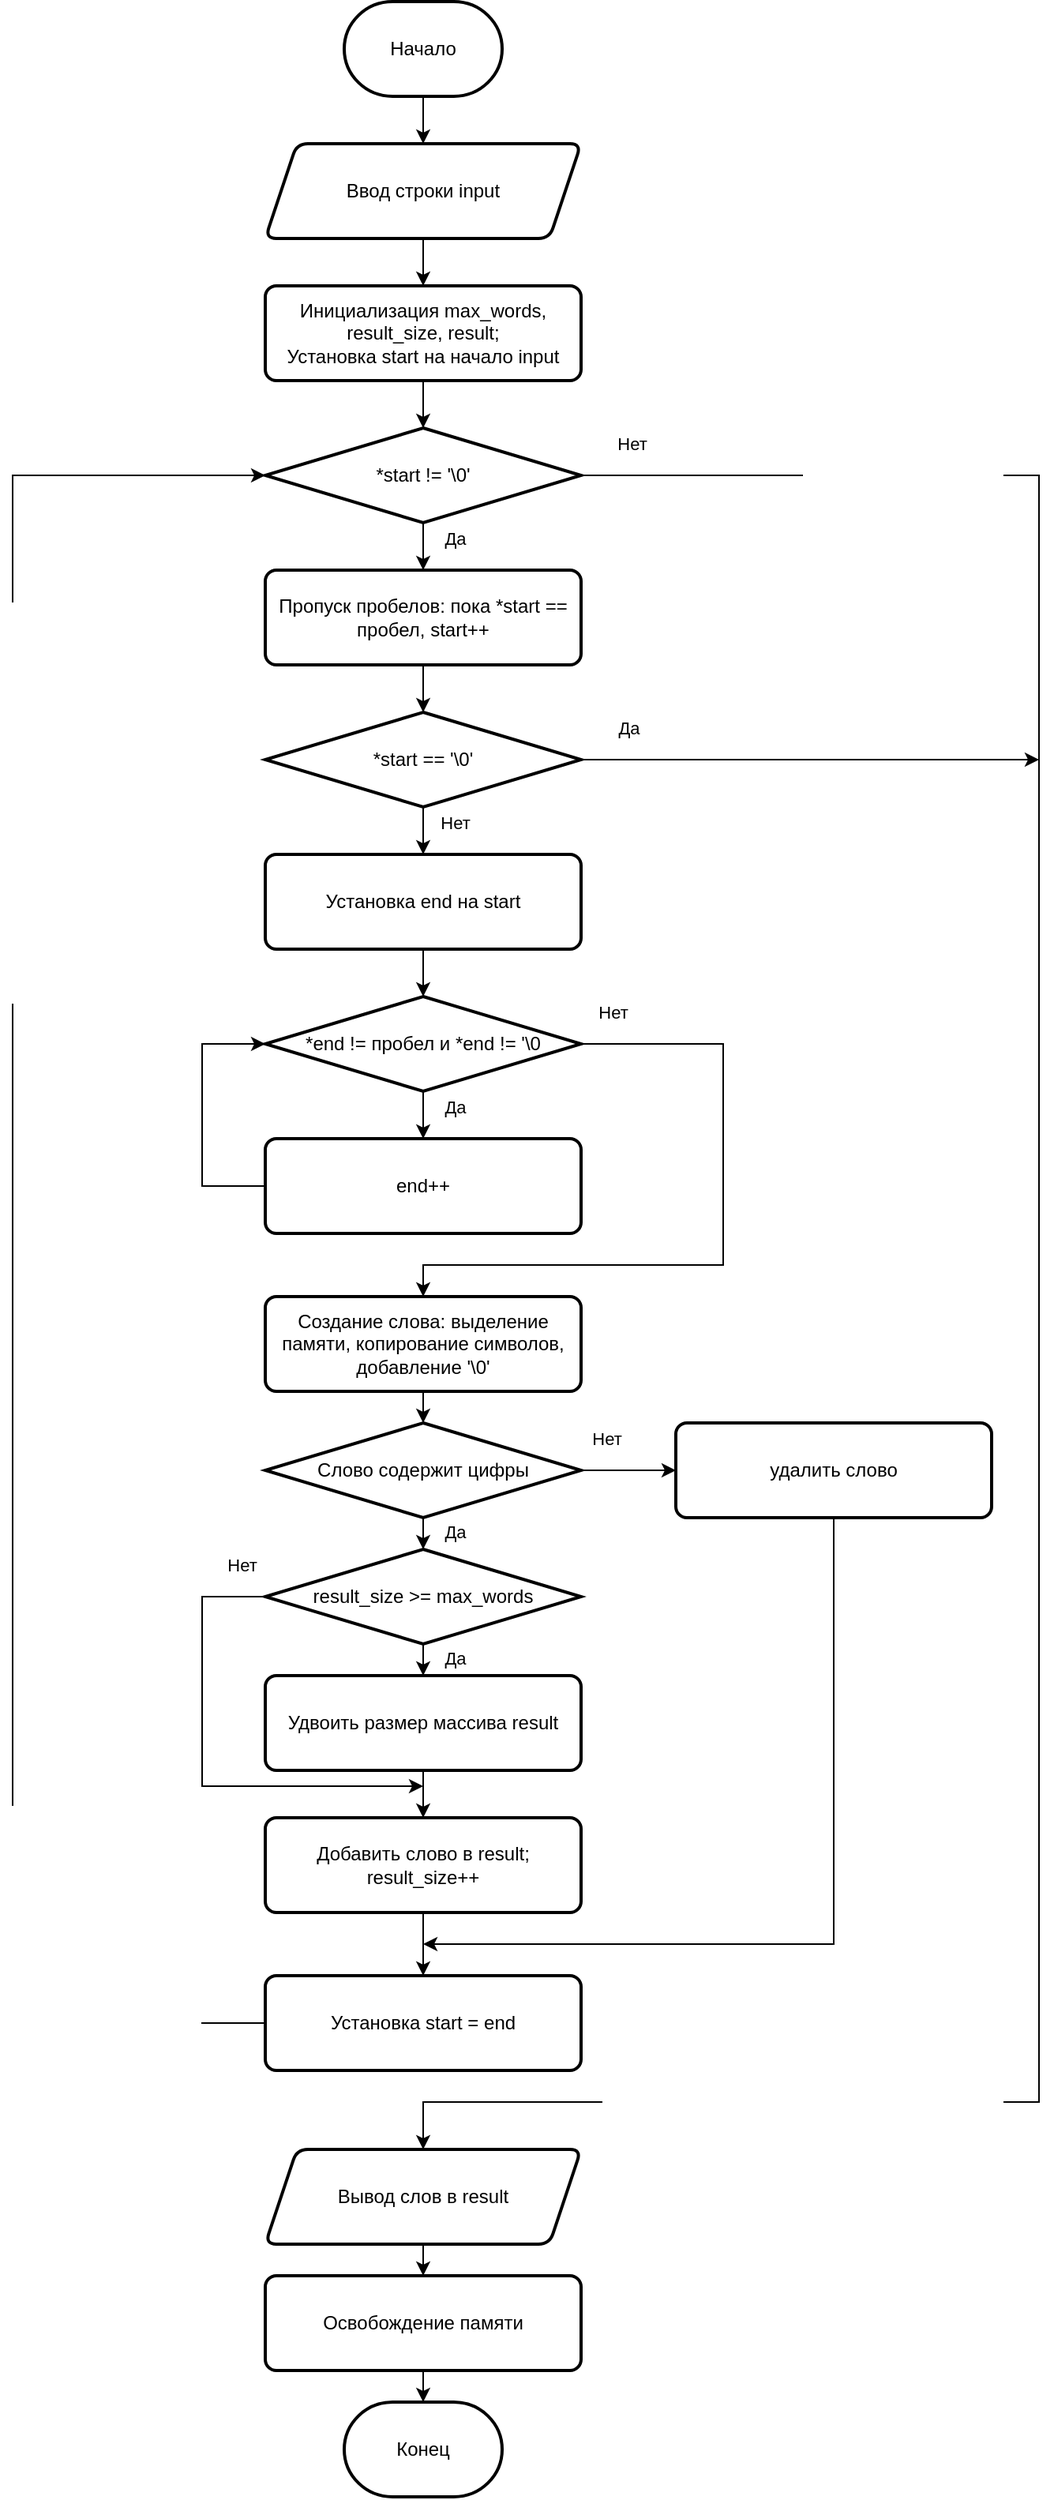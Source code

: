 <mxfile version="24.4.2" type="device">
  <diagram id="C5RBs43oDa-KdzZeNtuy" name="Page-1">
    <mxGraphModel dx="1366" dy="1927" grid="1" gridSize="10" guides="1" tooltips="1" connect="1" arrows="1" fold="1" page="1" pageScale="1" pageWidth="827" pageHeight="1169" math="0" shadow="0">
      <root>
        <mxCell id="WIyWlLk6GJQsqaUBKTNV-0" />
        <mxCell id="WIyWlLk6GJQsqaUBKTNV-1" parent="WIyWlLk6GJQsqaUBKTNV-0" />
        <mxCell id="SRNSHd6ge_EsEEtdElFu-2" value="" style="edgeStyle=orthogonalEdgeStyle;rounded=0;orthogonalLoop=1;jettySize=auto;html=1;" edge="1" parent="WIyWlLk6GJQsqaUBKTNV-1" source="S7_N-UKr1pL8a_zZHFVc-5" target="SRNSHd6ge_EsEEtdElFu-1">
          <mxGeometry relative="1" as="geometry" />
        </mxCell>
        <mxCell id="S7_N-UKr1pL8a_zZHFVc-5" value="Начало" style="strokeWidth=2;html=1;shape=mxgraph.flowchart.terminator;whiteSpace=wrap;" parent="WIyWlLk6GJQsqaUBKTNV-1" vertex="1">
          <mxGeometry x="360" y="-690" width="100" height="60" as="geometry" />
        </mxCell>
        <mxCell id="9ljaJpIGZ5TEdeZAWfaT-3" value="Конец" style="strokeWidth=2;html=1;shape=mxgraph.flowchart.terminator;whiteSpace=wrap;" parent="WIyWlLk6GJQsqaUBKTNV-1" vertex="1">
          <mxGeometry x="360" y="830" width="100" height="60" as="geometry" />
        </mxCell>
        <mxCell id="SRNSHd6ge_EsEEtdElFu-7" value="" style="edgeStyle=orthogonalEdgeStyle;rounded=0;orthogonalLoop=1;jettySize=auto;html=1;" edge="1" parent="WIyWlLk6GJQsqaUBKTNV-1" source="SRNSHd6ge_EsEEtdElFu-1" target="SRNSHd6ge_EsEEtdElFu-6">
          <mxGeometry relative="1" as="geometry" />
        </mxCell>
        <mxCell id="SRNSHd6ge_EsEEtdElFu-1" value="Ввод строки input" style="shape=parallelogram;perimeter=parallelogramPerimeter;whiteSpace=wrap;html=1;fixedSize=1;rounded=1;strokeColor=default;strokeWidth=2;align=center;verticalAlign=middle;arcSize=14;fontFamily=Helvetica;fontSize=12;fontColor=default;fillColor=default;" vertex="1" parent="WIyWlLk6GJQsqaUBKTNV-1">
          <mxGeometry x="310" y="-600" width="200" height="60" as="geometry" />
        </mxCell>
        <mxCell id="SRNSHd6ge_EsEEtdElFu-61" value="" style="edgeStyle=orthogonalEdgeStyle;rounded=0;orthogonalLoop=1;jettySize=auto;html=1;" edge="1" parent="WIyWlLk6GJQsqaUBKTNV-1" source="SRNSHd6ge_EsEEtdElFu-3" target="SRNSHd6ge_EsEEtdElFu-36">
          <mxGeometry relative="1" as="geometry" />
        </mxCell>
        <mxCell id="SRNSHd6ge_EsEEtdElFu-3" value="Вывод слов в result" style="shape=parallelogram;perimeter=parallelogramPerimeter;whiteSpace=wrap;html=1;fixedSize=1;rounded=1;strokeColor=default;strokeWidth=2;align=center;verticalAlign=middle;arcSize=14;fontFamily=Helvetica;fontSize=12;fontColor=default;fillColor=default;" vertex="1" parent="WIyWlLk6GJQsqaUBKTNV-1">
          <mxGeometry x="310" y="670" width="200" height="60" as="geometry" />
        </mxCell>
        <mxCell id="SRNSHd6ge_EsEEtdElFu-9" value="" style="edgeStyle=orthogonalEdgeStyle;rounded=0;orthogonalLoop=1;jettySize=auto;html=1;" edge="1" parent="WIyWlLk6GJQsqaUBKTNV-1" source="SRNSHd6ge_EsEEtdElFu-6" target="SRNSHd6ge_EsEEtdElFu-8">
          <mxGeometry relative="1" as="geometry" />
        </mxCell>
        <mxCell id="SRNSHd6ge_EsEEtdElFu-6" value="&lt;div&gt;Инициализация max_words, result_size, result;&lt;/div&gt;&lt;div&gt;Установка start на начало input&lt;/div&gt;" style="rounded=1;whiteSpace=wrap;html=1;absoluteArcSize=1;arcSize=14;strokeWidth=2;strokeColor=default;align=center;verticalAlign=middle;fillColor=default;" vertex="1" parent="WIyWlLk6GJQsqaUBKTNV-1">
          <mxGeometry x="310" y="-510" width="200" height="60" as="geometry" />
        </mxCell>
        <mxCell id="SRNSHd6ge_EsEEtdElFu-14" style="edgeStyle=orthogonalEdgeStyle;rounded=0;orthogonalLoop=1;jettySize=auto;html=1;entryX=0.5;entryY=0;entryDx=0;entryDy=0;" edge="1" parent="WIyWlLk6GJQsqaUBKTNV-1" source="SRNSHd6ge_EsEEtdElFu-8" target="SRNSHd6ge_EsEEtdElFu-10">
          <mxGeometry relative="1" as="geometry" />
        </mxCell>
        <mxCell id="SRNSHd6ge_EsEEtdElFu-44" value="Да" style="edgeLabel;html=1;align=center;verticalAlign=middle;resizable=0;points=[];" vertex="1" connectable="0" parent="SRNSHd6ge_EsEEtdElFu-14">
          <mxGeometry x="0.03" y="1" relative="1" as="geometry">
            <mxPoint x="21" y="-4" as="offset" />
          </mxGeometry>
        </mxCell>
        <mxCell id="SRNSHd6ge_EsEEtdElFu-37" style="edgeStyle=orthogonalEdgeStyle;rounded=0;orthogonalLoop=1;jettySize=auto;html=1;entryX=0.5;entryY=0;entryDx=0;entryDy=0;" edge="1" parent="WIyWlLk6GJQsqaUBKTNV-1" source="SRNSHd6ge_EsEEtdElFu-8" target="SRNSHd6ge_EsEEtdElFu-3">
          <mxGeometry relative="1" as="geometry">
            <Array as="points">
              <mxPoint x="800" y="-390" />
              <mxPoint x="800" y="640" />
              <mxPoint x="410" y="640" />
            </Array>
          </mxGeometry>
        </mxCell>
        <mxCell id="SRNSHd6ge_EsEEtdElFu-45" value="Нет" style="edgeLabel;html=1;align=center;verticalAlign=middle;resizable=0;points=[];" vertex="1" connectable="0" parent="SRNSHd6ge_EsEEtdElFu-37">
          <mxGeometry x="-0.959" y="2" relative="1" as="geometry">
            <mxPoint x="-4" y="-18" as="offset" />
          </mxGeometry>
        </mxCell>
        <mxCell id="SRNSHd6ge_EsEEtdElFu-8" value="&lt;p style=&quot;line-height: 80%;&quot;&gt;*start != &#39;\0&#39;&lt;br&gt;&lt;/p&gt;" style="strokeWidth=2;html=1;shape=mxgraph.flowchart.decision;whiteSpace=wrap;" vertex="1" parent="WIyWlLk6GJQsqaUBKTNV-1">
          <mxGeometry x="310" y="-420" width="200" height="60" as="geometry" />
        </mxCell>
        <mxCell id="SRNSHd6ge_EsEEtdElFu-10" value="Пропуск пробелов: пока *start == пробел, start++" style="rounded=1;whiteSpace=wrap;html=1;absoluteArcSize=1;arcSize=14;strokeWidth=2;strokeColor=default;align=center;verticalAlign=middle;fillColor=default;" vertex="1" parent="WIyWlLk6GJQsqaUBKTNV-1">
          <mxGeometry x="310" y="-330" width="200" height="60" as="geometry" />
        </mxCell>
        <mxCell id="SRNSHd6ge_EsEEtdElFu-20" value="" style="edgeStyle=orthogonalEdgeStyle;rounded=0;orthogonalLoop=1;jettySize=auto;html=1;" edge="1" parent="WIyWlLk6GJQsqaUBKTNV-1" source="SRNSHd6ge_EsEEtdElFu-11" target="SRNSHd6ge_EsEEtdElFu-16">
          <mxGeometry relative="1" as="geometry" />
        </mxCell>
        <mxCell id="SRNSHd6ge_EsEEtdElFu-47" value="Нет" style="edgeLabel;html=1;align=center;verticalAlign=middle;resizable=0;points=[];" vertex="1" connectable="0" parent="SRNSHd6ge_EsEEtdElFu-20">
          <mxGeometry x="-0.613" y="-1" relative="1" as="geometry">
            <mxPoint x="21" as="offset" />
          </mxGeometry>
        </mxCell>
        <mxCell id="SRNSHd6ge_EsEEtdElFu-43" style="edgeStyle=orthogonalEdgeStyle;rounded=0;orthogonalLoop=1;jettySize=auto;html=1;" edge="1" parent="WIyWlLk6GJQsqaUBKTNV-1" source="SRNSHd6ge_EsEEtdElFu-11">
          <mxGeometry relative="1" as="geometry">
            <mxPoint x="800" y="-210" as="targetPoint" />
          </mxGeometry>
        </mxCell>
        <mxCell id="SRNSHd6ge_EsEEtdElFu-46" value="Да" style="edgeLabel;html=1;align=center;verticalAlign=middle;resizable=0;points=[];" vertex="1" connectable="0" parent="SRNSHd6ge_EsEEtdElFu-43">
          <mxGeometry x="-0.788" y="2" relative="1" as="geometry">
            <mxPoint x="-1" y="-18" as="offset" />
          </mxGeometry>
        </mxCell>
        <mxCell id="SRNSHd6ge_EsEEtdElFu-11" value="&lt;p style=&quot;line-height: 80%;&quot;&gt;*start == &#39;\0&#39;&lt;br&gt;&lt;/p&gt;" style="strokeWidth=2;html=1;shape=mxgraph.flowchart.decision;whiteSpace=wrap;" vertex="1" parent="WIyWlLk6GJQsqaUBKTNV-1">
          <mxGeometry x="310" y="-240" width="200" height="60" as="geometry" />
        </mxCell>
        <mxCell id="SRNSHd6ge_EsEEtdElFu-15" style="edgeStyle=orthogonalEdgeStyle;rounded=0;orthogonalLoop=1;jettySize=auto;html=1;entryX=0.5;entryY=0;entryDx=0;entryDy=0;entryPerimeter=0;" edge="1" parent="WIyWlLk6GJQsqaUBKTNV-1" source="SRNSHd6ge_EsEEtdElFu-10" target="SRNSHd6ge_EsEEtdElFu-11">
          <mxGeometry relative="1" as="geometry" />
        </mxCell>
        <mxCell id="SRNSHd6ge_EsEEtdElFu-21" value="" style="edgeStyle=orthogonalEdgeStyle;rounded=0;orthogonalLoop=1;jettySize=auto;html=1;" edge="1" parent="WIyWlLk6GJQsqaUBKTNV-1" source="SRNSHd6ge_EsEEtdElFu-16" target="SRNSHd6ge_EsEEtdElFu-17">
          <mxGeometry relative="1" as="geometry" />
        </mxCell>
        <mxCell id="SRNSHd6ge_EsEEtdElFu-16" value="Установка end на start" style="rounded=1;whiteSpace=wrap;html=1;absoluteArcSize=1;arcSize=14;strokeWidth=2;strokeColor=default;align=center;verticalAlign=middle;fillColor=default;" vertex="1" parent="WIyWlLk6GJQsqaUBKTNV-1">
          <mxGeometry x="310" y="-150" width="200" height="60" as="geometry" />
        </mxCell>
        <mxCell id="SRNSHd6ge_EsEEtdElFu-22" value="" style="edgeStyle=orthogonalEdgeStyle;rounded=0;orthogonalLoop=1;jettySize=auto;html=1;" edge="1" parent="WIyWlLk6GJQsqaUBKTNV-1" source="SRNSHd6ge_EsEEtdElFu-17" target="SRNSHd6ge_EsEEtdElFu-18">
          <mxGeometry relative="1" as="geometry" />
        </mxCell>
        <mxCell id="SRNSHd6ge_EsEEtdElFu-48" value="Да" style="edgeLabel;html=1;align=center;verticalAlign=middle;resizable=0;points=[];" vertex="1" connectable="0" parent="SRNSHd6ge_EsEEtdElFu-22">
          <mxGeometry x="0.353" y="2" relative="1" as="geometry">
            <mxPoint x="18" y="-4" as="offset" />
          </mxGeometry>
        </mxCell>
        <mxCell id="SRNSHd6ge_EsEEtdElFu-24" style="edgeStyle=orthogonalEdgeStyle;rounded=0;orthogonalLoop=1;jettySize=auto;html=1;entryX=0.5;entryY=0;entryDx=0;entryDy=0;" edge="1" parent="WIyWlLk6GJQsqaUBKTNV-1" source="SRNSHd6ge_EsEEtdElFu-17" target="SRNSHd6ge_EsEEtdElFu-23">
          <mxGeometry relative="1" as="geometry">
            <Array as="points">
              <mxPoint x="600" y="-30" />
              <mxPoint x="600" y="110" />
              <mxPoint x="410" y="110" />
            </Array>
          </mxGeometry>
        </mxCell>
        <mxCell id="SRNSHd6ge_EsEEtdElFu-49" value="Нет" style="edgeLabel;html=1;align=center;verticalAlign=middle;resizable=0;points=[];" vertex="1" connectable="0" parent="SRNSHd6ge_EsEEtdElFu-24">
          <mxGeometry x="-0.864" y="-2" relative="1" as="geometry">
            <mxPoint x="-10" y="-22" as="offset" />
          </mxGeometry>
        </mxCell>
        <mxCell id="SRNSHd6ge_EsEEtdElFu-17" value="&lt;p style=&quot;line-height: 80%;&quot;&gt;*end != пробел и *end != &#39;\0&lt;br&gt;&lt;/p&gt;" style="strokeWidth=2;html=1;shape=mxgraph.flowchart.decision;whiteSpace=wrap;" vertex="1" parent="WIyWlLk6GJQsqaUBKTNV-1">
          <mxGeometry x="310" y="-60" width="200" height="60" as="geometry" />
        </mxCell>
        <mxCell id="SRNSHd6ge_EsEEtdElFu-18" value="end++" style="rounded=1;whiteSpace=wrap;html=1;absoluteArcSize=1;arcSize=14;strokeWidth=2;strokeColor=default;align=center;verticalAlign=middle;fillColor=default;" vertex="1" parent="WIyWlLk6GJQsqaUBKTNV-1">
          <mxGeometry x="310" y="30" width="200" height="60" as="geometry" />
        </mxCell>
        <mxCell id="SRNSHd6ge_EsEEtdElFu-23" value="Создание слова: выделение памяти, копирование символов, добавление &#39;\0&#39;" style="rounded=1;whiteSpace=wrap;html=1;absoluteArcSize=1;arcSize=14;strokeWidth=2;strokeColor=default;align=center;verticalAlign=middle;fillColor=default;" vertex="1" parent="WIyWlLk6GJQsqaUBKTNV-1">
          <mxGeometry x="310" y="130" width="200" height="60" as="geometry" />
        </mxCell>
        <mxCell id="SRNSHd6ge_EsEEtdElFu-26" style="edgeStyle=orthogonalEdgeStyle;rounded=0;orthogonalLoop=1;jettySize=auto;html=1;entryX=0;entryY=0.5;entryDx=0;entryDy=0;entryPerimeter=0;" edge="1" parent="WIyWlLk6GJQsqaUBKTNV-1" source="SRNSHd6ge_EsEEtdElFu-18" target="SRNSHd6ge_EsEEtdElFu-17">
          <mxGeometry relative="1" as="geometry">
            <Array as="points">
              <mxPoint x="270" y="60" />
              <mxPoint x="270" y="-30" />
            </Array>
          </mxGeometry>
        </mxCell>
        <mxCell id="SRNSHd6ge_EsEEtdElFu-34" value="" style="edgeStyle=orthogonalEdgeStyle;rounded=0;orthogonalLoop=1;jettySize=auto;html=1;" edge="1" parent="WIyWlLk6GJQsqaUBKTNV-1" source="SRNSHd6ge_EsEEtdElFu-27" target="SRNSHd6ge_EsEEtdElFu-30">
          <mxGeometry relative="1" as="geometry" />
        </mxCell>
        <mxCell id="SRNSHd6ge_EsEEtdElFu-52" value="Нет" style="edgeLabel;html=1;align=center;verticalAlign=middle;resizable=0;points=[];" vertex="1" connectable="0" parent="SRNSHd6ge_EsEEtdElFu-34">
          <mxGeometry x="-0.472" y="-3" relative="1" as="geometry">
            <mxPoint y="-23" as="offset" />
          </mxGeometry>
        </mxCell>
        <mxCell id="SRNSHd6ge_EsEEtdElFu-27" value="&lt;p style=&quot;line-height: 80%;&quot;&gt;Слово содержит цифры&lt;br&gt;&lt;/p&gt;" style="strokeWidth=2;html=1;shape=mxgraph.flowchart.decision;whiteSpace=wrap;" vertex="1" parent="WIyWlLk6GJQsqaUBKTNV-1">
          <mxGeometry x="310" y="210" width="200" height="60" as="geometry" />
        </mxCell>
        <mxCell id="SRNSHd6ge_EsEEtdElFu-33" value="" style="edgeStyle=orthogonalEdgeStyle;rounded=0;orthogonalLoop=1;jettySize=auto;html=1;" edge="1" parent="WIyWlLk6GJQsqaUBKTNV-1" source="SRNSHd6ge_EsEEtdElFu-28" target="SRNSHd6ge_EsEEtdElFu-29">
          <mxGeometry relative="1" as="geometry" />
        </mxCell>
        <mxCell id="SRNSHd6ge_EsEEtdElFu-59" value="Да" style="edgeLabel;html=1;align=center;verticalAlign=middle;resizable=0;points=[];" vertex="1" connectable="0" parent="SRNSHd6ge_EsEEtdElFu-33">
          <mxGeometry x="0.641" relative="1" as="geometry">
            <mxPoint x="20" as="offset" />
          </mxGeometry>
        </mxCell>
        <mxCell id="SRNSHd6ge_EsEEtdElFu-57" style="edgeStyle=orthogonalEdgeStyle;rounded=0;orthogonalLoop=1;jettySize=auto;html=1;" edge="1" parent="WIyWlLk6GJQsqaUBKTNV-1" source="SRNSHd6ge_EsEEtdElFu-28">
          <mxGeometry relative="1" as="geometry">
            <mxPoint x="410" y="440" as="targetPoint" />
            <Array as="points">
              <mxPoint x="270" y="320" />
              <mxPoint x="270" y="440" />
            </Array>
          </mxGeometry>
        </mxCell>
        <mxCell id="SRNSHd6ge_EsEEtdElFu-58" value="Нет" style="edgeLabel;html=1;align=center;verticalAlign=middle;resizable=0;points=[];" vertex="1" connectable="0" parent="SRNSHd6ge_EsEEtdElFu-57">
          <mxGeometry x="-0.896" y="-1" relative="1" as="geometry">
            <mxPoint y="-19" as="offset" />
          </mxGeometry>
        </mxCell>
        <mxCell id="SRNSHd6ge_EsEEtdElFu-28" value="result_size &gt;= max_words" style="strokeWidth=2;html=1;shape=mxgraph.flowchart.decision;whiteSpace=wrap;" vertex="1" parent="WIyWlLk6GJQsqaUBKTNV-1">
          <mxGeometry x="310" y="290" width="200" height="60" as="geometry" />
        </mxCell>
        <mxCell id="SRNSHd6ge_EsEEtdElFu-55" value="" style="edgeStyle=orthogonalEdgeStyle;rounded=0;orthogonalLoop=1;jettySize=auto;html=1;" edge="1" parent="WIyWlLk6GJQsqaUBKTNV-1" source="SRNSHd6ge_EsEEtdElFu-29" target="SRNSHd6ge_EsEEtdElFu-54">
          <mxGeometry relative="1" as="geometry" />
        </mxCell>
        <mxCell id="SRNSHd6ge_EsEEtdElFu-29" value="&lt;div&gt;Удвоить размер массива result&lt;/div&gt;" style="rounded=1;whiteSpace=wrap;html=1;absoluteArcSize=1;arcSize=14;strokeWidth=2;strokeColor=default;align=center;verticalAlign=middle;fillColor=default;" vertex="1" parent="WIyWlLk6GJQsqaUBKTNV-1">
          <mxGeometry x="310" y="370" width="200" height="60" as="geometry" />
        </mxCell>
        <mxCell id="SRNSHd6ge_EsEEtdElFu-42" style="edgeStyle=orthogonalEdgeStyle;rounded=0;orthogonalLoop=1;jettySize=auto;html=1;" edge="1" parent="WIyWlLk6GJQsqaUBKTNV-1" source="SRNSHd6ge_EsEEtdElFu-30">
          <mxGeometry relative="1" as="geometry">
            <mxPoint x="410" y="540" as="targetPoint" />
            <Array as="points">
              <mxPoint x="670" y="540" />
              <mxPoint x="410" y="540" />
            </Array>
          </mxGeometry>
        </mxCell>
        <mxCell id="SRNSHd6ge_EsEEtdElFu-30" value="удалить слово" style="rounded=1;whiteSpace=wrap;html=1;absoluteArcSize=1;arcSize=14;strokeWidth=2;strokeColor=default;align=center;verticalAlign=middle;fillColor=default;" vertex="1" parent="WIyWlLk6GJQsqaUBKTNV-1">
          <mxGeometry x="570" y="210" width="200" height="60" as="geometry" />
        </mxCell>
        <mxCell id="SRNSHd6ge_EsEEtdElFu-32" style="edgeStyle=orthogonalEdgeStyle;rounded=0;orthogonalLoop=1;jettySize=auto;html=1;entryX=0.5;entryY=0;entryDx=0;entryDy=0;entryPerimeter=0;" edge="1" parent="WIyWlLk6GJQsqaUBKTNV-1" source="SRNSHd6ge_EsEEtdElFu-27" target="SRNSHd6ge_EsEEtdElFu-28">
          <mxGeometry relative="1" as="geometry" />
        </mxCell>
        <mxCell id="SRNSHd6ge_EsEEtdElFu-53" value="Да" style="edgeLabel;html=1;align=center;verticalAlign=middle;resizable=0;points=[];" vertex="1" connectable="0" parent="SRNSHd6ge_EsEEtdElFu-32">
          <mxGeometry x="0.61" relative="1" as="geometry">
            <mxPoint x="20" as="offset" />
          </mxGeometry>
        </mxCell>
        <mxCell id="SRNSHd6ge_EsEEtdElFu-35" value="Установка start = end" style="rounded=1;whiteSpace=wrap;html=1;absoluteArcSize=1;arcSize=14;strokeWidth=2;strokeColor=default;align=center;verticalAlign=middle;fillColor=default;" vertex="1" parent="WIyWlLk6GJQsqaUBKTNV-1">
          <mxGeometry x="310" y="560" width="200" height="60" as="geometry" />
        </mxCell>
        <mxCell id="SRNSHd6ge_EsEEtdElFu-62" value="" style="edgeStyle=orthogonalEdgeStyle;rounded=0;orthogonalLoop=1;jettySize=auto;html=1;" edge="1" parent="WIyWlLk6GJQsqaUBKTNV-1" source="SRNSHd6ge_EsEEtdElFu-36" target="9ljaJpIGZ5TEdeZAWfaT-3">
          <mxGeometry relative="1" as="geometry" />
        </mxCell>
        <mxCell id="SRNSHd6ge_EsEEtdElFu-36" value="Освобождение памяти" style="rounded=1;whiteSpace=wrap;html=1;absoluteArcSize=1;arcSize=14;strokeWidth=2;strokeColor=default;align=center;verticalAlign=middle;fillColor=default;" vertex="1" parent="WIyWlLk6GJQsqaUBKTNV-1">
          <mxGeometry x="310" y="750" width="200" height="60" as="geometry" />
        </mxCell>
        <mxCell id="SRNSHd6ge_EsEEtdElFu-38" style="edgeStyle=orthogonalEdgeStyle;rounded=0;orthogonalLoop=1;jettySize=auto;html=1;entryX=0;entryY=0.5;entryDx=0;entryDy=0;entryPerimeter=0;exitX=0;exitY=0.5;exitDx=0;exitDy=0;" edge="1" parent="WIyWlLk6GJQsqaUBKTNV-1" source="SRNSHd6ge_EsEEtdElFu-35" target="SRNSHd6ge_EsEEtdElFu-8">
          <mxGeometry relative="1" as="geometry">
            <Array as="points">
              <mxPoint x="150" y="590" />
              <mxPoint x="150" y="-390" />
            </Array>
          </mxGeometry>
        </mxCell>
        <mxCell id="SRNSHd6ge_EsEEtdElFu-51" style="edgeStyle=orthogonalEdgeStyle;rounded=0;orthogonalLoop=1;jettySize=auto;html=1;entryX=0.5;entryY=0;entryDx=0;entryDy=0;entryPerimeter=0;" edge="1" parent="WIyWlLk6GJQsqaUBKTNV-1" source="SRNSHd6ge_EsEEtdElFu-23" target="SRNSHd6ge_EsEEtdElFu-27">
          <mxGeometry relative="1" as="geometry" />
        </mxCell>
        <mxCell id="SRNSHd6ge_EsEEtdElFu-56" value="" style="edgeStyle=orthogonalEdgeStyle;rounded=0;orthogonalLoop=1;jettySize=auto;html=1;" edge="1" parent="WIyWlLk6GJQsqaUBKTNV-1" source="SRNSHd6ge_EsEEtdElFu-54" target="SRNSHd6ge_EsEEtdElFu-35">
          <mxGeometry relative="1" as="geometry" />
        </mxCell>
        <mxCell id="SRNSHd6ge_EsEEtdElFu-54" value="Добавить слово в result;&#xa;result_size++" style="rounded=1;whiteSpace=wrap;html=1;absoluteArcSize=1;arcSize=14;strokeWidth=2;strokeColor=default;align=center;verticalAlign=middle;fillColor=default;" vertex="1" parent="WIyWlLk6GJQsqaUBKTNV-1">
          <mxGeometry x="310" y="460" width="200" height="60" as="geometry" />
        </mxCell>
      </root>
    </mxGraphModel>
  </diagram>
</mxfile>
